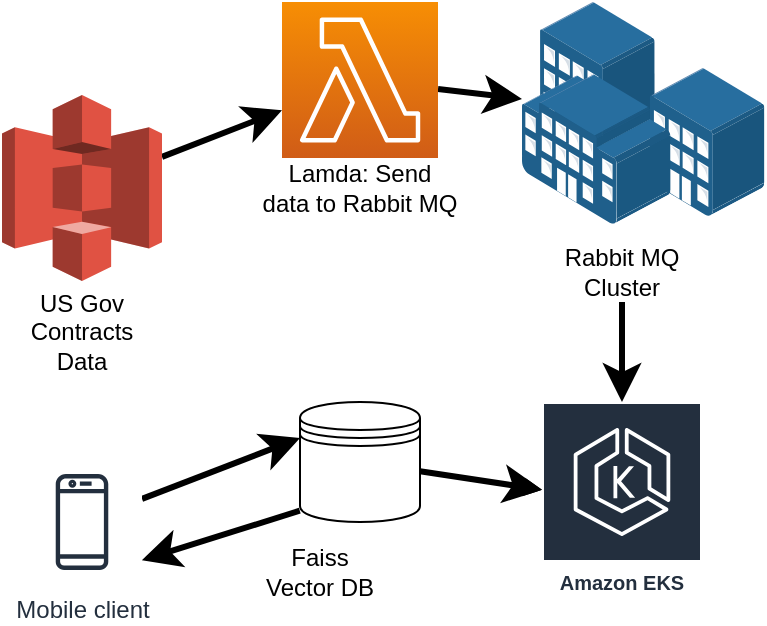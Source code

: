 <mxfile>
    <diagram id="VVD45g32jLwdPtZFwTo_" name="Page-1">
        <mxGraphModel dx="538" dy="505" grid="1" gridSize="10" guides="1" tooltips="1" connect="1" arrows="1" fold="1" page="1" pageScale="1" pageWidth="850" pageHeight="1100" math="0" shadow="0">
            <root>
                <mxCell id="0"/>
                <mxCell id="1" parent="0"/>
                <mxCell id="5" value="" style="edgeStyle=none;html=1;endSize=10;startSize=10;strokeWidth=3;" parent="1" source="2" target="4" edge="1">
                    <mxGeometry relative="1" as="geometry"/>
                </mxCell>
                <mxCell id="2" value="" style="outlineConnect=0;dashed=0;verticalLabelPosition=bottom;verticalAlign=top;align=center;html=1;shape=mxgraph.aws3.s3;fillColor=#E05243;gradientColor=none;" parent="1" vertex="1">
                    <mxGeometry x="60" y="126.5" width="80" height="93" as="geometry"/>
                </mxCell>
                <mxCell id="3" value="US Gov Contracts Data" style="text;html=1;strokeColor=none;fillColor=none;align=center;verticalAlign=middle;whiteSpace=wrap;rounded=0;" parent="1" vertex="1">
                    <mxGeometry x="70" y="230" width="60" height="30" as="geometry"/>
                </mxCell>
                <mxCell id="8" value="" style="edgeStyle=none;html=1;endSize=10;startSize=10;strokeWidth=3;" parent="1" source="4" target="7" edge="1">
                    <mxGeometry relative="1" as="geometry"/>
                </mxCell>
                <mxCell id="4" value="" style="sketch=0;points=[[0,0,0],[0.25,0,0],[0.5,0,0],[0.75,0,0],[1,0,0],[0,1,0],[0.25,1,0],[0.5,1,0],[0.75,1,0],[1,1,0],[0,0.25,0],[0,0.5,0],[0,0.75,0],[1,0.25,0],[1,0.5,0],[1,0.75,0]];outlineConnect=0;fontColor=#232F3E;gradientColor=#F78E04;gradientDirection=north;fillColor=#D05C17;strokeColor=#ffffff;dashed=0;verticalLabelPosition=bottom;verticalAlign=top;align=center;html=1;fontSize=12;fontStyle=0;aspect=fixed;shape=mxgraph.aws4.resourceIcon;resIcon=mxgraph.aws4.lambda;" parent="1" vertex="1">
                    <mxGeometry x="200" y="80" width="78" height="78" as="geometry"/>
                </mxCell>
                <mxCell id="6" value="Lamda: Send data to Rabbit MQ" style="text;html=1;strokeColor=none;fillColor=none;align=center;verticalAlign=middle;whiteSpace=wrap;rounded=0;" parent="1" vertex="1">
                    <mxGeometry x="189" y="158" width="100" height="30" as="geometry"/>
                </mxCell>
                <mxCell id="7" value="" style="points=[];aspect=fixed;html=1;align=center;shadow=0;dashed=0;image;image=img/lib/allied_telesis/buildings/Building_Cluster.svg;" parent="1" vertex="1">
                    <mxGeometry x="320" y="80" width="121.2" height="111" as="geometry"/>
                </mxCell>
                <mxCell id="18" value="" style="edgeStyle=none;html=1;endSize=10;startSize=10;strokeWidth=3;" parent="1" source="9" target="10" edge="1">
                    <mxGeometry relative="1" as="geometry"/>
                </mxCell>
                <mxCell id="9" value="Rabbit MQ Cluster" style="text;html=1;strokeColor=none;fillColor=none;align=center;verticalAlign=middle;whiteSpace=wrap;rounded=0;" parent="1" vertex="1">
                    <mxGeometry x="340" y="200" width="60" height="30" as="geometry"/>
                </mxCell>
                <mxCell id="10" value="Amazon EKS" style="sketch=0;outlineConnect=0;fontColor=#232F3E;gradientColor=none;strokeColor=#ffffff;fillColor=#232F3E;dashed=0;verticalLabelPosition=middle;verticalAlign=bottom;align=center;html=1;whiteSpace=wrap;fontSize=10;fontStyle=1;spacing=3;shape=mxgraph.aws4.productIcon;prIcon=mxgraph.aws4.eks;" parent="1" vertex="1">
                    <mxGeometry x="330" y="280" width="80" height="100" as="geometry"/>
                </mxCell>
                <mxCell id="13" value="" style="edgeStyle=none;html=1;" parent="1" source="11" target="10" edge="1">
                    <mxGeometry relative="1" as="geometry"/>
                </mxCell>
                <mxCell id="17" value="" style="edgeStyle=none;html=1;endSize=10;startSize=10;strokeWidth=3;" parent="1" source="11" target="10" edge="1">
                    <mxGeometry relative="1" as="geometry"/>
                </mxCell>
                <mxCell id="11" value="" style="shape=datastore;whiteSpace=wrap;html=1;" parent="1" vertex="1">
                    <mxGeometry x="209" y="280" width="60" height="60" as="geometry"/>
                </mxCell>
                <mxCell id="12" value="Faiss Vector DB" style="text;html=1;strokeColor=none;fillColor=none;align=center;verticalAlign=middle;whiteSpace=wrap;rounded=0;" parent="1" vertex="1">
                    <mxGeometry x="189" y="350" width="60" height="30" as="geometry"/>
                </mxCell>
                <mxCell id="15" value="" style="edgeStyle=none;html=1;entryX=0;entryY=0.3;entryDx=0;entryDy=0;endSize=10;startSize=10;strokeWidth=3;" parent="1" source="14" target="11" edge="1">
                    <mxGeometry relative="1" as="geometry">
                        <mxPoint x="140" y="340" as="sourcePoint"/>
                        <Array as="points"/>
                    </mxGeometry>
                </mxCell>
                <mxCell id="16" value="" style="edgeStyle=none;html=1;exitX=-0.002;exitY=0.906;exitDx=0;exitDy=0;entryX=0.999;entryY=0.819;entryDx=0;entryDy=0;entryPerimeter=0;endSize=10;startSize=10;strokeWidth=3;exitPerimeter=0;" parent="1" source="11" target="14" edge="1">
                    <mxGeometry relative="1" as="geometry">
                        <mxPoint x="140" y="350" as="targetPoint"/>
                    </mxGeometry>
                </mxCell>
                <mxCell id="14" value="Mobile client" style="sketch=0;outlineConnect=0;fontColor=#232F3E;gradientColor=none;strokeColor=#232F3E;fillColor=#ffffff;dashed=0;verticalLabelPosition=bottom;verticalAlign=top;align=center;html=1;fontSize=12;fontStyle=0;aspect=fixed;shape=mxgraph.aws4.resourceIcon;resIcon=mxgraph.aws4.mobile_client;" parent="1" vertex="1">
                    <mxGeometry x="70" y="310" width="60" height="60" as="geometry"/>
                </mxCell>
            </root>
        </mxGraphModel>
    </diagram>
</mxfile>